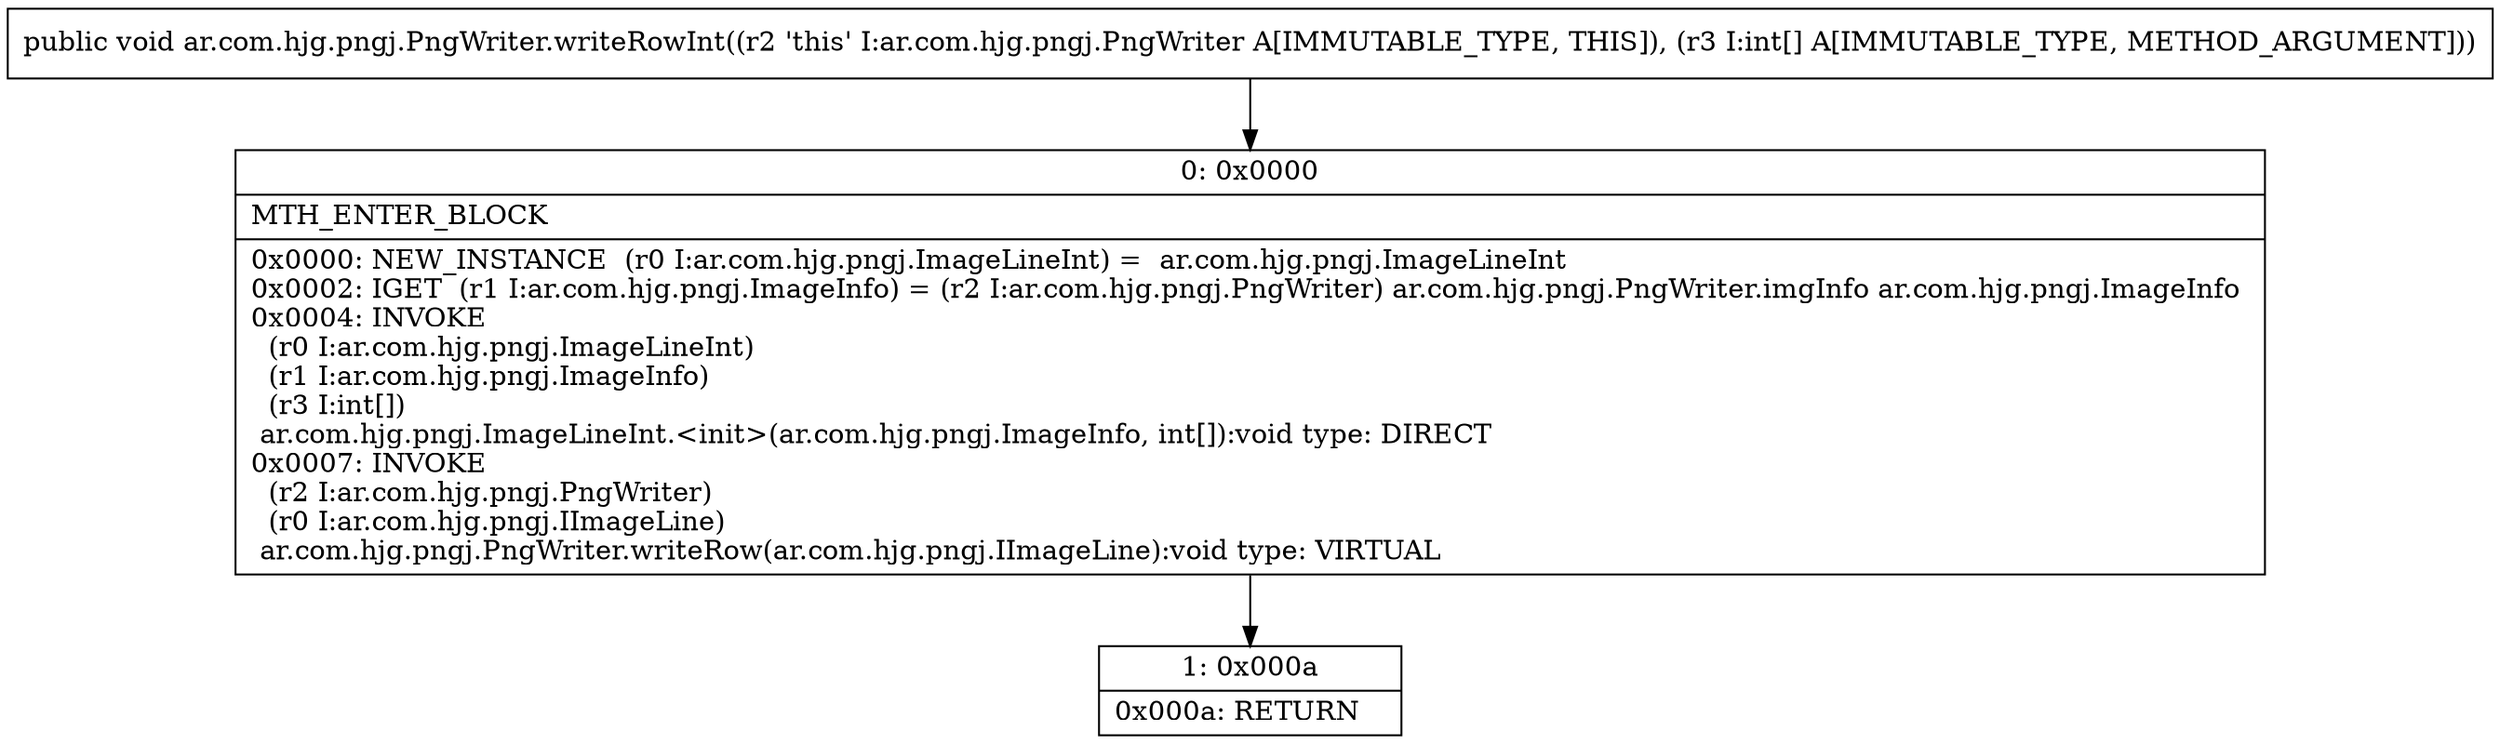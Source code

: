 digraph "CFG forar.com.hjg.pngj.PngWriter.writeRowInt([I)V" {
Node_0 [shape=record,label="{0\:\ 0x0000|MTH_ENTER_BLOCK\l|0x0000: NEW_INSTANCE  (r0 I:ar.com.hjg.pngj.ImageLineInt) =  ar.com.hjg.pngj.ImageLineInt \l0x0002: IGET  (r1 I:ar.com.hjg.pngj.ImageInfo) = (r2 I:ar.com.hjg.pngj.PngWriter) ar.com.hjg.pngj.PngWriter.imgInfo ar.com.hjg.pngj.ImageInfo \l0x0004: INVOKE  \l  (r0 I:ar.com.hjg.pngj.ImageLineInt)\l  (r1 I:ar.com.hjg.pngj.ImageInfo)\l  (r3 I:int[])\l ar.com.hjg.pngj.ImageLineInt.\<init\>(ar.com.hjg.pngj.ImageInfo, int[]):void type: DIRECT \l0x0007: INVOKE  \l  (r2 I:ar.com.hjg.pngj.PngWriter)\l  (r0 I:ar.com.hjg.pngj.IImageLine)\l ar.com.hjg.pngj.PngWriter.writeRow(ar.com.hjg.pngj.IImageLine):void type: VIRTUAL \l}"];
Node_1 [shape=record,label="{1\:\ 0x000a|0x000a: RETURN   \l}"];
MethodNode[shape=record,label="{public void ar.com.hjg.pngj.PngWriter.writeRowInt((r2 'this' I:ar.com.hjg.pngj.PngWriter A[IMMUTABLE_TYPE, THIS]), (r3 I:int[] A[IMMUTABLE_TYPE, METHOD_ARGUMENT])) }"];
MethodNode -> Node_0;
Node_0 -> Node_1;
}

